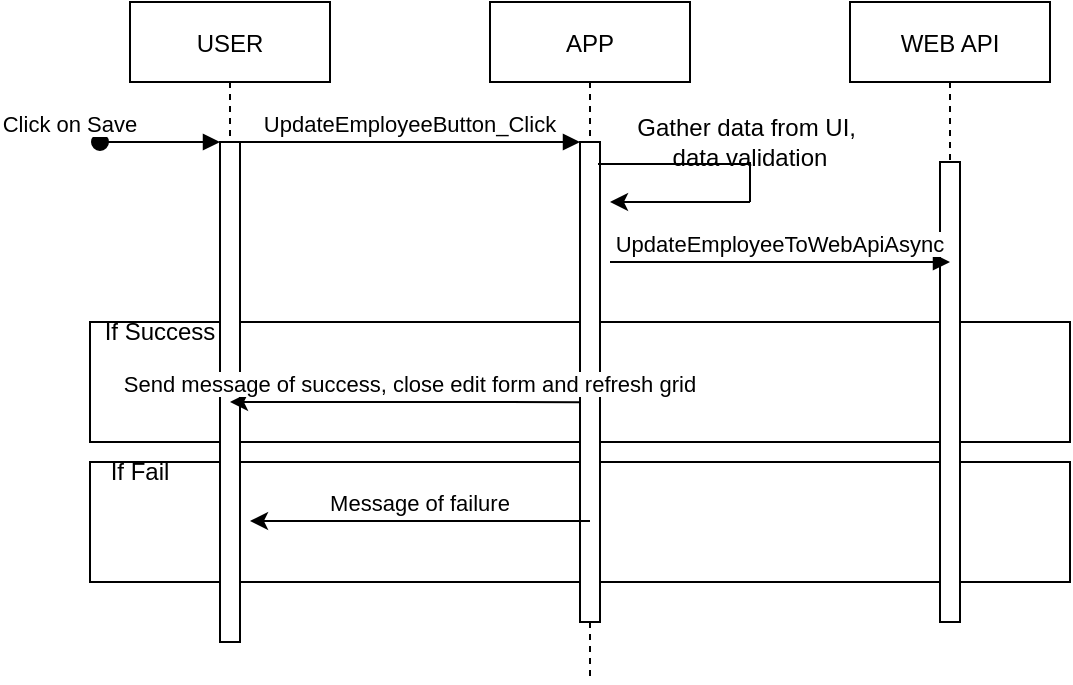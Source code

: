 <mxfile version="14.8.4" type="device"><diagram id="kgpKYQtTHZ0yAKxKKP6v" name="Page-1"><mxGraphModel dx="1102" dy="572" grid="1" gridSize="10" guides="1" tooltips="1" connect="1" arrows="1" fold="1" page="1" pageScale="1" pageWidth="850" pageHeight="1100" math="0" shadow="0"><root><mxCell id="0"/><mxCell id="1" parent="0"/><mxCell id="EDTxbC3-ZVSXwPm1d_Sa-11" value="" style="rounded=0;whiteSpace=wrap;html=1;" parent="1" vertex="1"><mxGeometry x="100" y="310" width="490" height="60" as="geometry"/></mxCell><mxCell id="EDTxbC3-ZVSXwPm1d_Sa-8" value="" style="rounded=0;whiteSpace=wrap;html=1;" parent="1" vertex="1"><mxGeometry x="100" y="240" width="490" height="60" as="geometry"/></mxCell><mxCell id="3nuBFxr9cyL0pnOWT2aG-1" value="USER" style="shape=umlLifeline;perimeter=lifelinePerimeter;container=1;collapsible=0;recursiveResize=0;rounded=0;shadow=0;strokeWidth=1;" parent="1" vertex="1"><mxGeometry x="120" y="80" width="100" height="320" as="geometry"/></mxCell><mxCell id="3nuBFxr9cyL0pnOWT2aG-2" value="" style="points=[];perimeter=orthogonalPerimeter;rounded=0;shadow=0;strokeWidth=1;" parent="3nuBFxr9cyL0pnOWT2aG-1" vertex="1"><mxGeometry x="45" y="70" width="10" height="250" as="geometry"/></mxCell><mxCell id="3nuBFxr9cyL0pnOWT2aG-3" value="Click on Save" style="verticalAlign=bottom;startArrow=oval;endArrow=block;startSize=8;shadow=0;strokeWidth=1;" parent="3nuBFxr9cyL0pnOWT2aG-1" target="3nuBFxr9cyL0pnOWT2aG-2" edge="1"><mxGeometry x="-1" y="-15" relative="1" as="geometry"><mxPoint x="-15" y="70" as="sourcePoint"/><mxPoint x="-15" y="-15" as="offset"/></mxGeometry></mxCell><mxCell id="3nuBFxr9cyL0pnOWT2aG-5" value="APP" style="shape=umlLifeline;perimeter=lifelinePerimeter;container=1;collapsible=0;recursiveResize=0;rounded=0;shadow=0;strokeWidth=1;" parent="1" vertex="1"><mxGeometry x="300" y="80" width="100" height="340" as="geometry"/></mxCell><mxCell id="3nuBFxr9cyL0pnOWT2aG-6" value="" style="points=[];perimeter=orthogonalPerimeter;rounded=0;shadow=0;strokeWidth=1;" parent="3nuBFxr9cyL0pnOWT2aG-5" vertex="1"><mxGeometry x="45" y="70" width="10" height="240" as="geometry"/></mxCell><mxCell id="3nuBFxr9cyL0pnOWT2aG-8" value="UpdateEmployeeButton_Click" style="verticalAlign=bottom;endArrow=block;entryX=0;entryY=0;shadow=0;strokeWidth=1;" parent="1" source="3nuBFxr9cyL0pnOWT2aG-2" target="3nuBFxr9cyL0pnOWT2aG-6" edge="1"><mxGeometry relative="1" as="geometry"><mxPoint x="275" y="160" as="sourcePoint"/></mxGeometry></mxCell><mxCell id="EDTxbC3-ZVSXwPm1d_Sa-1" value="WEB API" style="shape=umlLifeline;perimeter=lifelinePerimeter;container=1;collapsible=0;recursiveResize=0;rounded=0;shadow=0;strokeWidth=1;" parent="1" vertex="1"><mxGeometry x="480" y="80" width="100" height="310" as="geometry"/></mxCell><mxCell id="EDTxbC3-ZVSXwPm1d_Sa-2" value="" style="points=[];perimeter=orthogonalPerimeter;rounded=0;shadow=0;strokeWidth=1;" parent="EDTxbC3-ZVSXwPm1d_Sa-1" vertex="1"><mxGeometry x="45" y="80" width="10" height="230" as="geometry"/></mxCell><mxCell id="EDTxbC3-ZVSXwPm1d_Sa-5" value="Send message of success, close edit form and refresh grid" style="verticalAlign=bottom;endArrow=none;entryX=0;entryY=0.542;shadow=0;strokeWidth=1;startArrow=classic;startFill=1;endFill=0;entryDx=0;entryDy=0;entryPerimeter=0;" parent="1" edge="1" target="3nuBFxr9cyL0pnOWT2aG-6"><mxGeometry x="0.029" relative="1" as="geometry"><mxPoint x="170" y="280" as="sourcePoint"/><mxPoint x="340" y="260.0" as="targetPoint"/><Array as="points"><mxPoint x="260" y="280"/></Array><mxPoint as="offset"/></mxGeometry></mxCell><mxCell id="EDTxbC3-ZVSXwPm1d_Sa-9" value="If Success" style="text;html=1;strokeColor=none;fillColor=none;align=center;verticalAlign=middle;whiteSpace=wrap;rounded=0;" parent="1" vertex="1"><mxGeometry x="100" y="240" width="70" height="10" as="geometry"/></mxCell><mxCell id="EDTxbC3-ZVSXwPm1d_Sa-12" value="Message of failure" style="verticalAlign=bottom;endArrow=none;entryX=0;entryY=0;shadow=0;strokeWidth=1;startArrow=classic;startFill=1;endFill=0;" parent="1" edge="1"><mxGeometry relative="1" as="geometry"><mxPoint x="180" y="339.5" as="sourcePoint"/><mxPoint x="350" y="339.5" as="targetPoint"/></mxGeometry></mxCell><mxCell id="EDTxbC3-ZVSXwPm1d_Sa-13" value="If Fail" style="text;html=1;strokeColor=none;fillColor=none;align=center;verticalAlign=middle;whiteSpace=wrap;rounded=0;" parent="1" vertex="1"><mxGeometry x="90" y="310" width="70" height="10" as="geometry"/></mxCell><mxCell id="EDTxbC3-ZVSXwPm1d_Sa-19" value="" style="endArrow=none;html=1;exitX=0.9;exitY=0.046;exitDx=0;exitDy=0;exitPerimeter=0;" parent="1" source="3nuBFxr9cyL0pnOWT2aG-6" edge="1"><mxGeometry width="50" height="50" relative="1" as="geometry"><mxPoint x="400" y="320" as="sourcePoint"/><mxPoint x="430" y="161" as="targetPoint"/></mxGeometry></mxCell><mxCell id="EDTxbC3-ZVSXwPm1d_Sa-20" value="Gather data from UI,&amp;nbsp; data validation" style="text;html=1;strokeColor=none;fillColor=none;align=center;verticalAlign=middle;whiteSpace=wrap;rounded=0;" parent="1" vertex="1"><mxGeometry x="360" y="140" width="140" height="20" as="geometry"/></mxCell><mxCell id="EDTxbC3-ZVSXwPm1d_Sa-21" value="" style="endArrow=none;html=1;exitX=0.5;exitY=1;exitDx=0;exitDy=0;" parent="1" source="EDTxbC3-ZVSXwPm1d_Sa-20" edge="1"><mxGeometry width="50" height="50" relative="1" as="geometry"><mxPoint x="400" y="320" as="sourcePoint"/><mxPoint x="430" y="180" as="targetPoint"/></mxGeometry></mxCell><mxCell id="EDTxbC3-ZVSXwPm1d_Sa-22" value="" style="endArrow=classic;html=1;entryX=1.5;entryY=0.125;entryDx=0;entryDy=0;entryPerimeter=0;" parent="1" target="3nuBFxr9cyL0pnOWT2aG-6" edge="1"><mxGeometry width="50" height="50" relative="1" as="geometry"><mxPoint x="430" y="180" as="sourcePoint"/><mxPoint x="450" y="270" as="targetPoint"/></mxGeometry></mxCell><mxCell id="hvRvRiVrWhqe3ayAlQZw-1" value="UpdateEmployeeToWebApiAsync" style="verticalAlign=bottom;endArrow=block;entryX=0;entryY=0;shadow=0;strokeWidth=1;" edge="1" parent="1"><mxGeometry relative="1" as="geometry"><mxPoint x="360" y="210.0" as="sourcePoint"/><mxPoint x="530" y="210.0" as="targetPoint"/></mxGeometry></mxCell></root></mxGraphModel></diagram></mxfile>